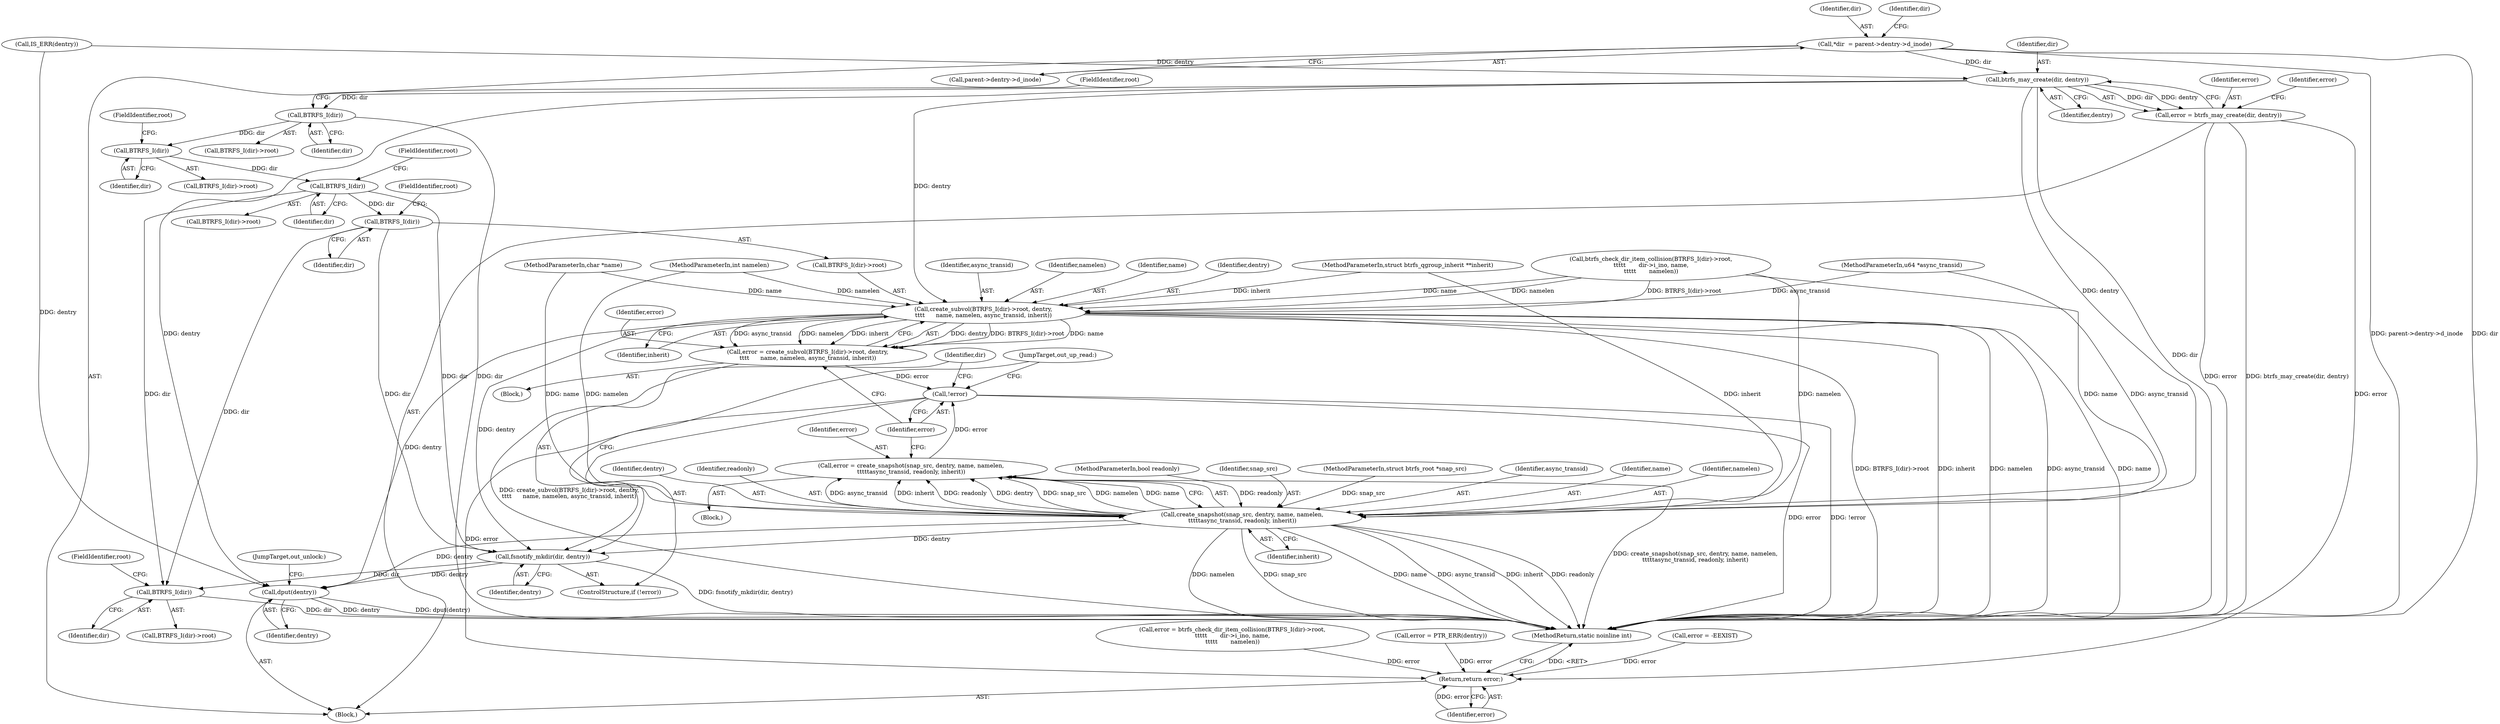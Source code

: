 digraph "0_linux_9c52057c698fb96f8f07e7a4bcf4801a092bda89_1@pointer" {
"1000111" [label="(Call,*dir  = parent->dentry->d_inode)"];
"1000153" [label="(Call,btrfs_may_create(dir, dentry))"];
"1000151" [label="(Call,error = btrfs_may_create(dir, dentry))"];
"1000249" [label="(Return,return error;)"];
"1000163" [label="(Call,BTRFS_I(dir))"];
"1000179" [label="(Call,BTRFS_I(dir))"];
"1000190" [label="(Call,BTRFS_I(dir))"];
"1000215" [label="(Call,BTRFS_I(dir))"];
"1000226" [label="(Call,fsnotify_mkdir(dir, dentry))"];
"1000235" [label="(Call,BTRFS_I(dir))"];
"1000241" [label="(Call,dput(dentry))"];
"1000201" [label="(Call,create_snapshot(snap_src, dentry, name, namelen,\n\t\t\t\t\tasync_transid, readonly, inherit))"];
"1000199" [label="(Call,error = create_snapshot(snap_src, dentry, name, namelen,\n\t\t\t\t\tasync_transid, readonly, inherit))"];
"1000224" [label="(Call,!error)"];
"1000213" [label="(Call,create_subvol(BTRFS_I(dir)->root, dentry,\n\t\t\t\t      name, namelen, async_transid, inherit))"];
"1000211" [label="(Call,error = create_subvol(BTRFS_I(dir)->root, dentry,\n\t\t\t\t      name, namelen, async_transid, inherit))"];
"1000204" [label="(Identifier,name)"];
"1000109" [label="(Block,)"];
"1000234" [label="(Call,BTRFS_I(dir)->root)"];
"1000227" [label="(Identifier,dir)"];
"1000250" [label="(Identifier,error)"];
"1000214" [label="(Call,BTRFS_I(dir)->root)"];
"1000151" [label="(Call,error = btrfs_may_create(dir, dentry))"];
"1000201" [label="(Call,create_snapshot(snap_src, dentry, name, namelen,\n\t\t\t\t\tasync_transid, readonly, inherit))"];
"1000162" [label="(Call,BTRFS_I(dir)->root)"];
"1000153" [label="(Call,btrfs_may_create(dir, dentry))"];
"1000211" [label="(Call,error = create_subvol(BTRFS_I(dir)->root, dentry,\n\t\t\t\t      name, namelen, async_transid, inherit))"];
"1000202" [label="(Identifier,snap_src)"];
"1000219" [label="(Identifier,name)"];
"1000198" [label="(Block,)"];
"1000213" [label="(Call,create_subvol(BTRFS_I(dir)->root, dentry,\n\t\t\t\t      name, namelen, async_transid, inherit))"];
"1000208" [label="(Identifier,inherit)"];
"1000165" [label="(FieldIdentifier,root)"];
"1000164" [label="(Identifier,dir)"];
"1000224" [label="(Call,!error)"];
"1000152" [label="(Identifier,error)"];
"1000180" [label="(Identifier,dir)"];
"1000241" [label="(Call,dput(dentry))"];
"1000189" [label="(Call,BTRFS_I(dir)->root)"];
"1000229" [label="(JumpTarget,out_up_read:)"];
"1000192" [label="(FieldIdentifier,root)"];
"1000178" [label="(Call,BTRFS_I(dir)->root)"];
"1000243" [label="(JumpTarget,out_unlock:)"];
"1000112" [label="(Identifier,dir)"];
"1000157" [label="(Identifier,error)"];
"1000223" [label="(ControlStructure,if (!error))"];
"1000218" [label="(Identifier,dentry)"];
"1000210" [label="(Block,)"];
"1000212" [label="(Identifier,error)"];
"1000139" [label="(Call,IS_ERR(dentry))"];
"1000105" [label="(MethodParameterIn,struct btrfs_root *snap_src)"];
"1000216" [label="(Identifier,dir)"];
"1000228" [label="(Identifier,dentry)"];
"1000159" [label="(Call,error = btrfs_check_dir_item_collision(BTRFS_I(dir)->root,\n\t\t\t\t\t       dir->i_ino, name,\n\t\t\t\t\t       namelen))"];
"1000242" [label="(Identifier,dentry)"];
"1000163" [label="(Call,BTRFS_I(dir))"];
"1000161" [label="(Call,btrfs_check_dir_item_collision(BTRFS_I(dir)->root,\n\t\t\t\t\t       dir->i_ino, name,\n\t\t\t\t\t       namelen))"];
"1000107" [label="(MethodParameterIn,bool readonly)"];
"1000190" [label="(Call,BTRFS_I(dir))"];
"1000249" [label="(Return,return error;)"];
"1000191" [label="(Identifier,dir)"];
"1000104" [label="(MethodParameterIn,int namelen)"];
"1000221" [label="(Identifier,async_transid)"];
"1000200" [label="(Identifier,error)"];
"1000106" [label="(MethodParameterIn,u64 *async_transid)"];
"1000123" [label="(Identifier,dir)"];
"1000155" [label="(Identifier,dentry)"];
"1000222" [label="(Identifier,inherit)"];
"1000179" [label="(Call,BTRFS_I(dir))"];
"1000199" [label="(Call,error = create_snapshot(snap_src, dentry, name, namelen,\n\t\t\t\t\tasync_transid, readonly, inherit))"];
"1000220" [label="(Identifier,namelen)"];
"1000111" [label="(Call,*dir  = parent->dentry->d_inode)"];
"1000113" [label="(Call,parent->dentry->d_inode)"];
"1000134" [label="(Call,error = PTR_ERR(dentry))"];
"1000226" [label="(Call,fsnotify_mkdir(dir, dentry))"];
"1000237" [label="(FieldIdentifier,root)"];
"1000225" [label="(Identifier,error)"];
"1000206" [label="(Identifier,async_transid)"];
"1000154" [label="(Identifier,dir)"];
"1000108" [label="(MethodParameterIn,struct btrfs_qgroup_inherit **inherit)"];
"1000215" [label="(Call,BTRFS_I(dir))"];
"1000142" [label="(Call,error = -EEXIST)"];
"1000236" [label="(Identifier,dir)"];
"1000103" [label="(MethodParameterIn,char *name)"];
"1000205" [label="(Identifier,namelen)"];
"1000203" [label="(Identifier,dentry)"];
"1000251" [label="(MethodReturn,static noinline int)"];
"1000235" [label="(Call,BTRFS_I(dir))"];
"1000181" [label="(FieldIdentifier,root)"];
"1000207" [label="(Identifier,readonly)"];
"1000217" [label="(FieldIdentifier,root)"];
"1000111" -> "1000109"  [label="AST: "];
"1000111" -> "1000113"  [label="CFG: "];
"1000112" -> "1000111"  [label="AST: "];
"1000113" -> "1000111"  [label="AST: "];
"1000123" -> "1000111"  [label="CFG: "];
"1000111" -> "1000251"  [label="DDG: dir"];
"1000111" -> "1000251"  [label="DDG: parent->dentry->d_inode"];
"1000111" -> "1000153"  [label="DDG: dir"];
"1000153" -> "1000151"  [label="AST: "];
"1000153" -> "1000155"  [label="CFG: "];
"1000154" -> "1000153"  [label="AST: "];
"1000155" -> "1000153"  [label="AST: "];
"1000151" -> "1000153"  [label="CFG: "];
"1000153" -> "1000251"  [label="DDG: dir"];
"1000153" -> "1000151"  [label="DDG: dir"];
"1000153" -> "1000151"  [label="DDG: dentry"];
"1000139" -> "1000153"  [label="DDG: dentry"];
"1000153" -> "1000163"  [label="DDG: dir"];
"1000153" -> "1000201"  [label="DDG: dentry"];
"1000153" -> "1000213"  [label="DDG: dentry"];
"1000153" -> "1000241"  [label="DDG: dentry"];
"1000151" -> "1000109"  [label="AST: "];
"1000152" -> "1000151"  [label="AST: "];
"1000157" -> "1000151"  [label="CFG: "];
"1000151" -> "1000251"  [label="DDG: error"];
"1000151" -> "1000251"  [label="DDG: btrfs_may_create(dir, dentry)"];
"1000151" -> "1000249"  [label="DDG: error"];
"1000249" -> "1000109"  [label="AST: "];
"1000249" -> "1000250"  [label="CFG: "];
"1000250" -> "1000249"  [label="AST: "];
"1000251" -> "1000249"  [label="CFG: "];
"1000249" -> "1000251"  [label="DDG: <RET>"];
"1000250" -> "1000249"  [label="DDG: error"];
"1000224" -> "1000249"  [label="DDG: error"];
"1000159" -> "1000249"  [label="DDG: error"];
"1000134" -> "1000249"  [label="DDG: error"];
"1000142" -> "1000249"  [label="DDG: error"];
"1000163" -> "1000162"  [label="AST: "];
"1000163" -> "1000164"  [label="CFG: "];
"1000164" -> "1000163"  [label="AST: "];
"1000165" -> "1000163"  [label="CFG: "];
"1000163" -> "1000251"  [label="DDG: dir"];
"1000163" -> "1000179"  [label="DDG: dir"];
"1000179" -> "1000178"  [label="AST: "];
"1000179" -> "1000180"  [label="CFG: "];
"1000180" -> "1000179"  [label="AST: "];
"1000181" -> "1000179"  [label="CFG: "];
"1000179" -> "1000190"  [label="DDG: dir"];
"1000190" -> "1000189"  [label="AST: "];
"1000190" -> "1000191"  [label="CFG: "];
"1000191" -> "1000190"  [label="AST: "];
"1000192" -> "1000190"  [label="CFG: "];
"1000190" -> "1000215"  [label="DDG: dir"];
"1000190" -> "1000226"  [label="DDG: dir"];
"1000190" -> "1000235"  [label="DDG: dir"];
"1000215" -> "1000214"  [label="AST: "];
"1000215" -> "1000216"  [label="CFG: "];
"1000216" -> "1000215"  [label="AST: "];
"1000217" -> "1000215"  [label="CFG: "];
"1000215" -> "1000226"  [label="DDG: dir"];
"1000215" -> "1000235"  [label="DDG: dir"];
"1000226" -> "1000223"  [label="AST: "];
"1000226" -> "1000228"  [label="CFG: "];
"1000227" -> "1000226"  [label="AST: "];
"1000228" -> "1000226"  [label="AST: "];
"1000229" -> "1000226"  [label="CFG: "];
"1000226" -> "1000251"  [label="DDG: fsnotify_mkdir(dir, dentry)"];
"1000213" -> "1000226"  [label="DDG: dentry"];
"1000201" -> "1000226"  [label="DDG: dentry"];
"1000226" -> "1000235"  [label="DDG: dir"];
"1000226" -> "1000241"  [label="DDG: dentry"];
"1000235" -> "1000234"  [label="AST: "];
"1000235" -> "1000236"  [label="CFG: "];
"1000236" -> "1000235"  [label="AST: "];
"1000237" -> "1000235"  [label="CFG: "];
"1000235" -> "1000251"  [label="DDG: dir"];
"1000241" -> "1000109"  [label="AST: "];
"1000241" -> "1000242"  [label="CFG: "];
"1000242" -> "1000241"  [label="AST: "];
"1000243" -> "1000241"  [label="CFG: "];
"1000241" -> "1000251"  [label="DDG: dentry"];
"1000241" -> "1000251"  [label="DDG: dput(dentry)"];
"1000139" -> "1000241"  [label="DDG: dentry"];
"1000213" -> "1000241"  [label="DDG: dentry"];
"1000201" -> "1000241"  [label="DDG: dentry"];
"1000201" -> "1000199"  [label="AST: "];
"1000201" -> "1000208"  [label="CFG: "];
"1000202" -> "1000201"  [label="AST: "];
"1000203" -> "1000201"  [label="AST: "];
"1000204" -> "1000201"  [label="AST: "];
"1000205" -> "1000201"  [label="AST: "];
"1000206" -> "1000201"  [label="AST: "];
"1000207" -> "1000201"  [label="AST: "];
"1000208" -> "1000201"  [label="AST: "];
"1000199" -> "1000201"  [label="CFG: "];
"1000201" -> "1000251"  [label="DDG: async_transid"];
"1000201" -> "1000251"  [label="DDG: inherit"];
"1000201" -> "1000251"  [label="DDG: readonly"];
"1000201" -> "1000251"  [label="DDG: namelen"];
"1000201" -> "1000251"  [label="DDG: snap_src"];
"1000201" -> "1000251"  [label="DDG: name"];
"1000201" -> "1000199"  [label="DDG: async_transid"];
"1000201" -> "1000199"  [label="DDG: inherit"];
"1000201" -> "1000199"  [label="DDG: readonly"];
"1000201" -> "1000199"  [label="DDG: dentry"];
"1000201" -> "1000199"  [label="DDG: snap_src"];
"1000201" -> "1000199"  [label="DDG: namelen"];
"1000201" -> "1000199"  [label="DDG: name"];
"1000105" -> "1000201"  [label="DDG: snap_src"];
"1000161" -> "1000201"  [label="DDG: name"];
"1000161" -> "1000201"  [label="DDG: namelen"];
"1000103" -> "1000201"  [label="DDG: name"];
"1000104" -> "1000201"  [label="DDG: namelen"];
"1000106" -> "1000201"  [label="DDG: async_transid"];
"1000107" -> "1000201"  [label="DDG: readonly"];
"1000108" -> "1000201"  [label="DDG: inherit"];
"1000199" -> "1000198"  [label="AST: "];
"1000200" -> "1000199"  [label="AST: "];
"1000225" -> "1000199"  [label="CFG: "];
"1000199" -> "1000251"  [label="DDG: create_snapshot(snap_src, dentry, name, namelen,\n\t\t\t\t\tasync_transid, readonly, inherit)"];
"1000199" -> "1000224"  [label="DDG: error"];
"1000224" -> "1000223"  [label="AST: "];
"1000224" -> "1000225"  [label="CFG: "];
"1000225" -> "1000224"  [label="AST: "];
"1000227" -> "1000224"  [label="CFG: "];
"1000229" -> "1000224"  [label="CFG: "];
"1000224" -> "1000251"  [label="DDG: error"];
"1000224" -> "1000251"  [label="DDG: !error"];
"1000211" -> "1000224"  [label="DDG: error"];
"1000213" -> "1000211"  [label="AST: "];
"1000213" -> "1000222"  [label="CFG: "];
"1000214" -> "1000213"  [label="AST: "];
"1000218" -> "1000213"  [label="AST: "];
"1000219" -> "1000213"  [label="AST: "];
"1000220" -> "1000213"  [label="AST: "];
"1000221" -> "1000213"  [label="AST: "];
"1000222" -> "1000213"  [label="AST: "];
"1000211" -> "1000213"  [label="CFG: "];
"1000213" -> "1000251"  [label="DDG: async_transid"];
"1000213" -> "1000251"  [label="DDG: name"];
"1000213" -> "1000251"  [label="DDG: BTRFS_I(dir)->root"];
"1000213" -> "1000251"  [label="DDG: inherit"];
"1000213" -> "1000251"  [label="DDG: namelen"];
"1000213" -> "1000211"  [label="DDG: dentry"];
"1000213" -> "1000211"  [label="DDG: BTRFS_I(dir)->root"];
"1000213" -> "1000211"  [label="DDG: name"];
"1000213" -> "1000211"  [label="DDG: async_transid"];
"1000213" -> "1000211"  [label="DDG: namelen"];
"1000213" -> "1000211"  [label="DDG: inherit"];
"1000161" -> "1000213"  [label="DDG: BTRFS_I(dir)->root"];
"1000161" -> "1000213"  [label="DDG: name"];
"1000161" -> "1000213"  [label="DDG: namelen"];
"1000103" -> "1000213"  [label="DDG: name"];
"1000104" -> "1000213"  [label="DDG: namelen"];
"1000106" -> "1000213"  [label="DDG: async_transid"];
"1000108" -> "1000213"  [label="DDG: inherit"];
"1000211" -> "1000210"  [label="AST: "];
"1000212" -> "1000211"  [label="AST: "];
"1000225" -> "1000211"  [label="CFG: "];
"1000211" -> "1000251"  [label="DDG: create_subvol(BTRFS_I(dir)->root, dentry,\n\t\t\t\t      name, namelen, async_transid, inherit)"];
}
